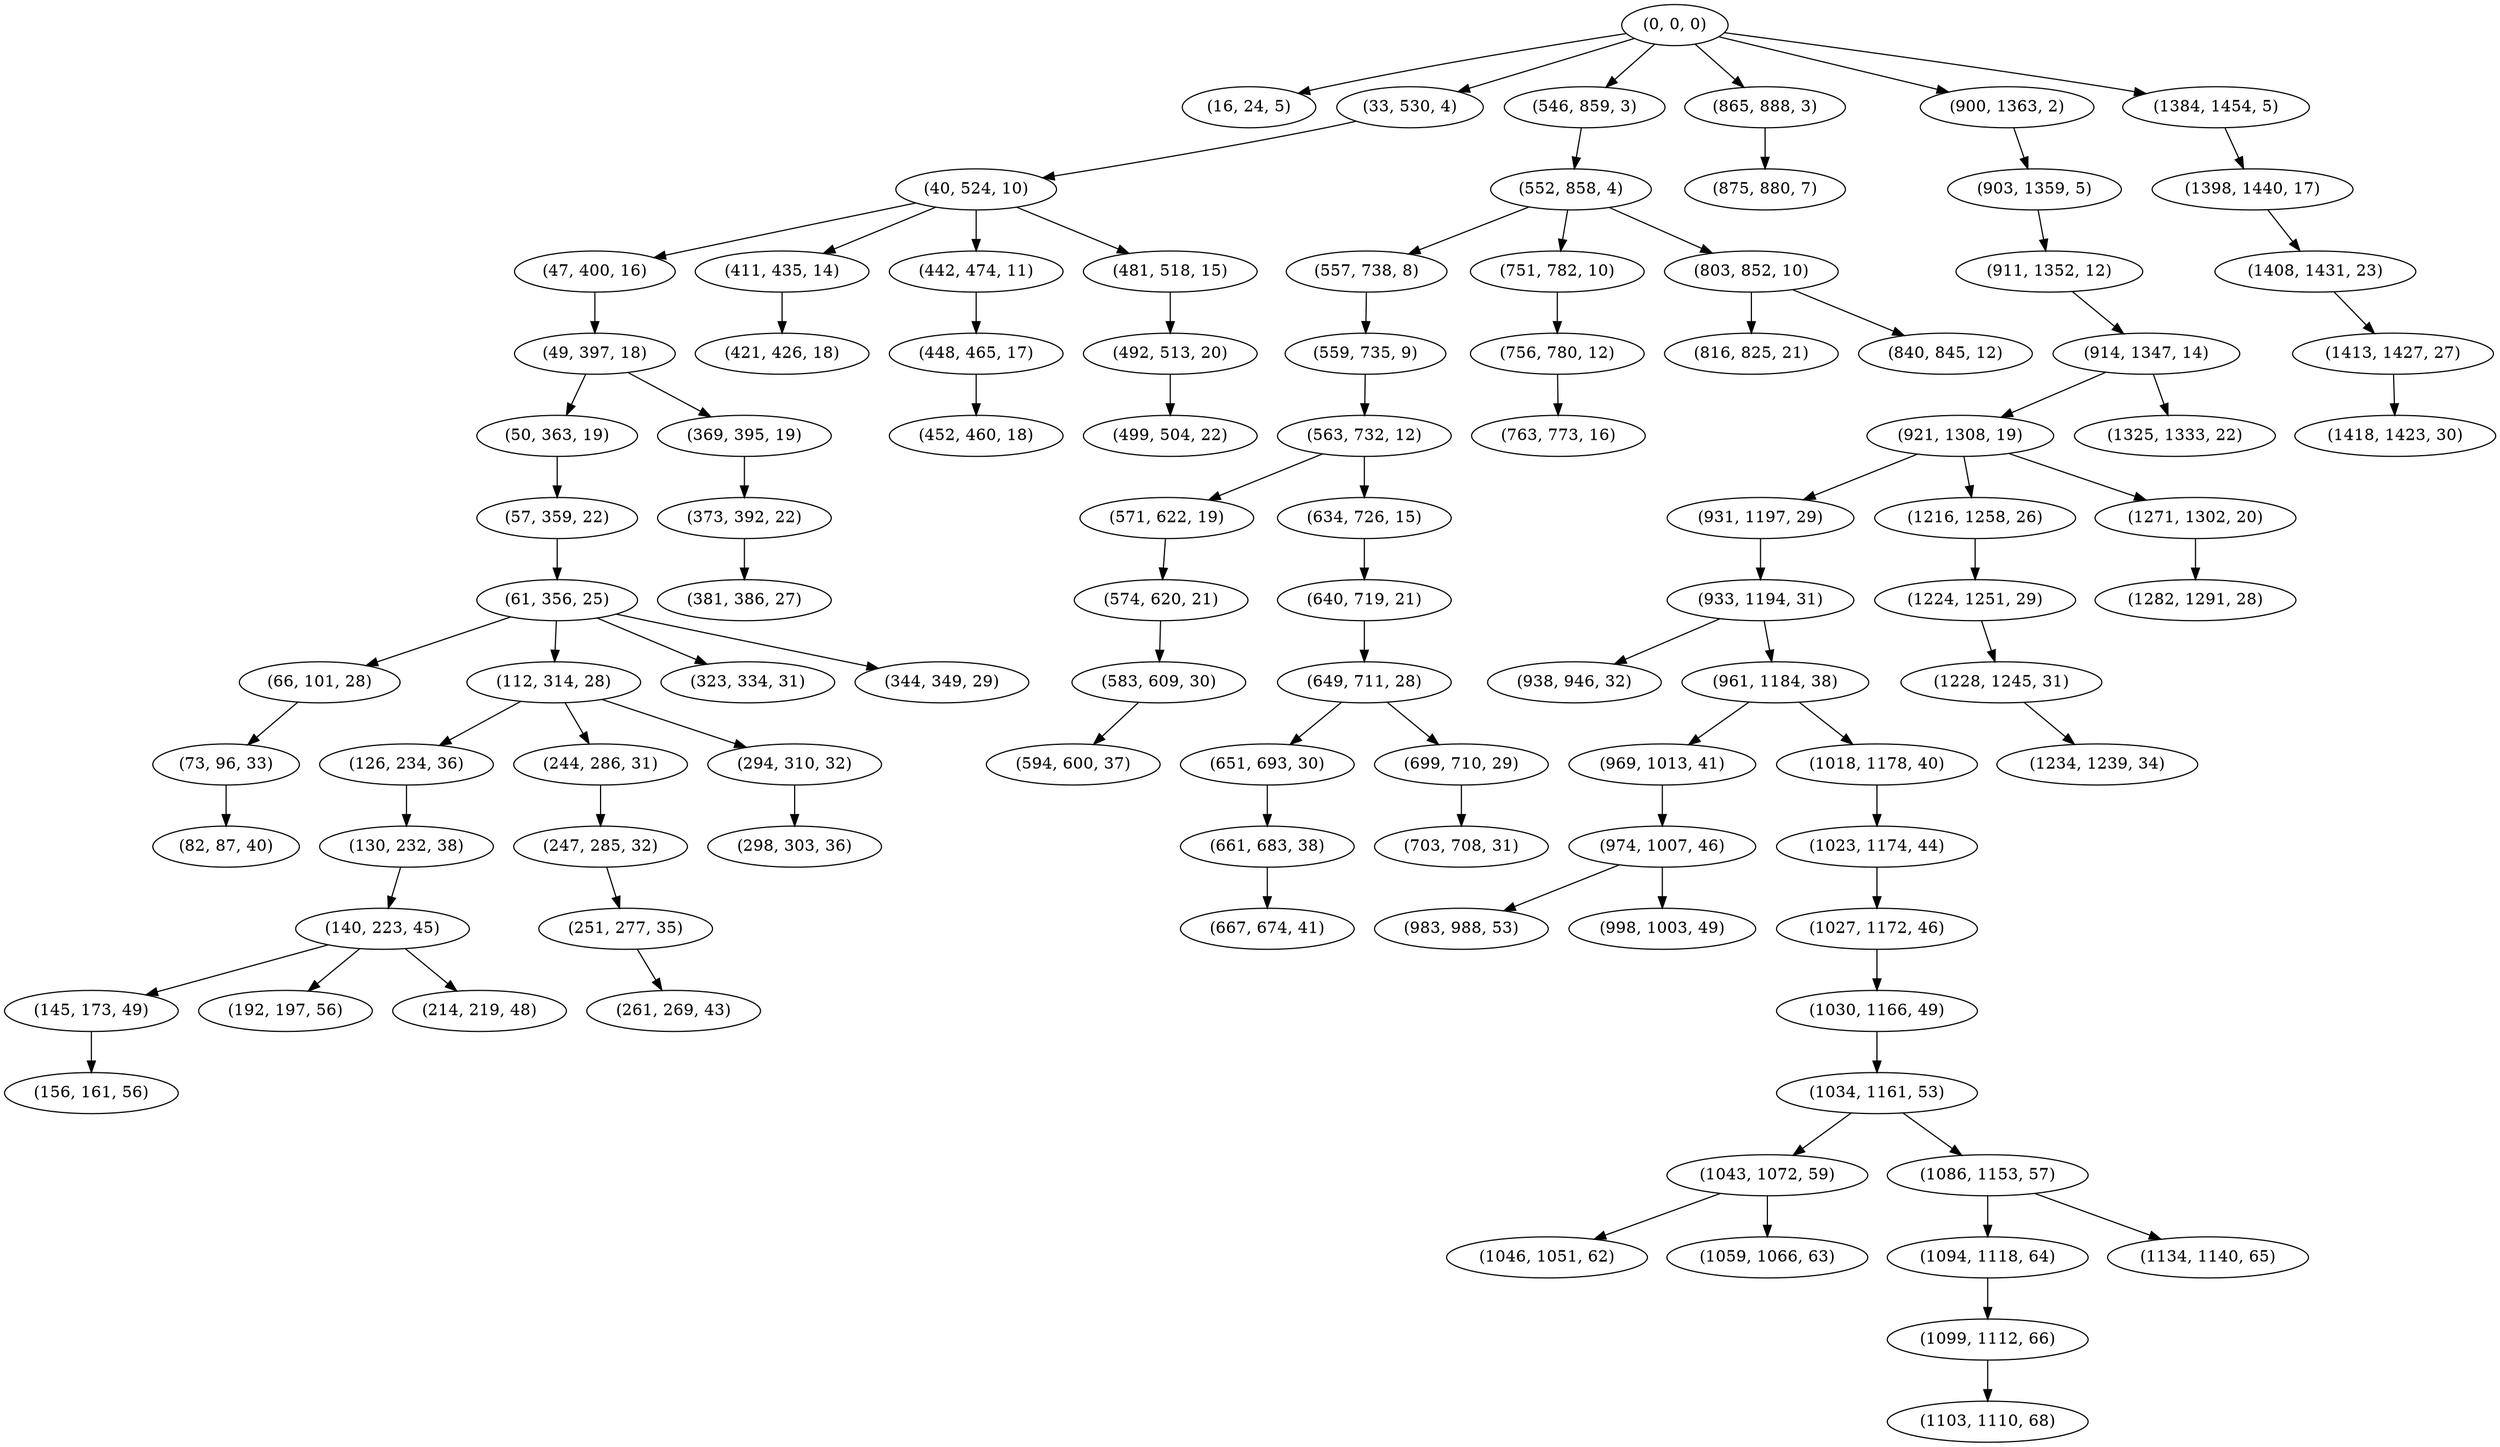 digraph tree {
    "(0, 0, 0)";
    "(16, 24, 5)";
    "(33, 530, 4)";
    "(40, 524, 10)";
    "(47, 400, 16)";
    "(49, 397, 18)";
    "(50, 363, 19)";
    "(57, 359, 22)";
    "(61, 356, 25)";
    "(66, 101, 28)";
    "(73, 96, 33)";
    "(82, 87, 40)";
    "(112, 314, 28)";
    "(126, 234, 36)";
    "(130, 232, 38)";
    "(140, 223, 45)";
    "(145, 173, 49)";
    "(156, 161, 56)";
    "(192, 197, 56)";
    "(214, 219, 48)";
    "(244, 286, 31)";
    "(247, 285, 32)";
    "(251, 277, 35)";
    "(261, 269, 43)";
    "(294, 310, 32)";
    "(298, 303, 36)";
    "(323, 334, 31)";
    "(344, 349, 29)";
    "(369, 395, 19)";
    "(373, 392, 22)";
    "(381, 386, 27)";
    "(411, 435, 14)";
    "(421, 426, 18)";
    "(442, 474, 11)";
    "(448, 465, 17)";
    "(452, 460, 18)";
    "(481, 518, 15)";
    "(492, 513, 20)";
    "(499, 504, 22)";
    "(546, 859, 3)";
    "(552, 858, 4)";
    "(557, 738, 8)";
    "(559, 735, 9)";
    "(563, 732, 12)";
    "(571, 622, 19)";
    "(574, 620, 21)";
    "(583, 609, 30)";
    "(594, 600, 37)";
    "(634, 726, 15)";
    "(640, 719, 21)";
    "(649, 711, 28)";
    "(651, 693, 30)";
    "(661, 683, 38)";
    "(667, 674, 41)";
    "(699, 710, 29)";
    "(703, 708, 31)";
    "(751, 782, 10)";
    "(756, 780, 12)";
    "(763, 773, 16)";
    "(803, 852, 10)";
    "(816, 825, 21)";
    "(840, 845, 12)";
    "(865, 888, 3)";
    "(875, 880, 7)";
    "(900, 1363, 2)";
    "(903, 1359, 5)";
    "(911, 1352, 12)";
    "(914, 1347, 14)";
    "(921, 1308, 19)";
    "(931, 1197, 29)";
    "(933, 1194, 31)";
    "(938, 946, 32)";
    "(961, 1184, 38)";
    "(969, 1013, 41)";
    "(974, 1007, 46)";
    "(983, 988, 53)";
    "(998, 1003, 49)";
    "(1018, 1178, 40)";
    "(1023, 1174, 44)";
    "(1027, 1172, 46)";
    "(1030, 1166, 49)";
    "(1034, 1161, 53)";
    "(1043, 1072, 59)";
    "(1046, 1051, 62)";
    "(1059, 1066, 63)";
    "(1086, 1153, 57)";
    "(1094, 1118, 64)";
    "(1099, 1112, 66)";
    "(1103, 1110, 68)";
    "(1134, 1140, 65)";
    "(1216, 1258, 26)";
    "(1224, 1251, 29)";
    "(1228, 1245, 31)";
    "(1234, 1239, 34)";
    "(1271, 1302, 20)";
    "(1282, 1291, 28)";
    "(1325, 1333, 22)";
    "(1384, 1454, 5)";
    "(1398, 1440, 17)";
    "(1408, 1431, 23)";
    "(1413, 1427, 27)";
    "(1418, 1423, 30)";
    "(0, 0, 0)" -> "(16, 24, 5)";
    "(0, 0, 0)" -> "(33, 530, 4)";
    "(0, 0, 0)" -> "(546, 859, 3)";
    "(0, 0, 0)" -> "(865, 888, 3)";
    "(0, 0, 0)" -> "(900, 1363, 2)";
    "(0, 0, 0)" -> "(1384, 1454, 5)";
    "(33, 530, 4)" -> "(40, 524, 10)";
    "(40, 524, 10)" -> "(47, 400, 16)";
    "(40, 524, 10)" -> "(411, 435, 14)";
    "(40, 524, 10)" -> "(442, 474, 11)";
    "(40, 524, 10)" -> "(481, 518, 15)";
    "(47, 400, 16)" -> "(49, 397, 18)";
    "(49, 397, 18)" -> "(50, 363, 19)";
    "(49, 397, 18)" -> "(369, 395, 19)";
    "(50, 363, 19)" -> "(57, 359, 22)";
    "(57, 359, 22)" -> "(61, 356, 25)";
    "(61, 356, 25)" -> "(66, 101, 28)";
    "(61, 356, 25)" -> "(112, 314, 28)";
    "(61, 356, 25)" -> "(323, 334, 31)";
    "(61, 356, 25)" -> "(344, 349, 29)";
    "(66, 101, 28)" -> "(73, 96, 33)";
    "(73, 96, 33)" -> "(82, 87, 40)";
    "(112, 314, 28)" -> "(126, 234, 36)";
    "(112, 314, 28)" -> "(244, 286, 31)";
    "(112, 314, 28)" -> "(294, 310, 32)";
    "(126, 234, 36)" -> "(130, 232, 38)";
    "(130, 232, 38)" -> "(140, 223, 45)";
    "(140, 223, 45)" -> "(145, 173, 49)";
    "(140, 223, 45)" -> "(192, 197, 56)";
    "(140, 223, 45)" -> "(214, 219, 48)";
    "(145, 173, 49)" -> "(156, 161, 56)";
    "(244, 286, 31)" -> "(247, 285, 32)";
    "(247, 285, 32)" -> "(251, 277, 35)";
    "(251, 277, 35)" -> "(261, 269, 43)";
    "(294, 310, 32)" -> "(298, 303, 36)";
    "(369, 395, 19)" -> "(373, 392, 22)";
    "(373, 392, 22)" -> "(381, 386, 27)";
    "(411, 435, 14)" -> "(421, 426, 18)";
    "(442, 474, 11)" -> "(448, 465, 17)";
    "(448, 465, 17)" -> "(452, 460, 18)";
    "(481, 518, 15)" -> "(492, 513, 20)";
    "(492, 513, 20)" -> "(499, 504, 22)";
    "(546, 859, 3)" -> "(552, 858, 4)";
    "(552, 858, 4)" -> "(557, 738, 8)";
    "(552, 858, 4)" -> "(751, 782, 10)";
    "(552, 858, 4)" -> "(803, 852, 10)";
    "(557, 738, 8)" -> "(559, 735, 9)";
    "(559, 735, 9)" -> "(563, 732, 12)";
    "(563, 732, 12)" -> "(571, 622, 19)";
    "(563, 732, 12)" -> "(634, 726, 15)";
    "(571, 622, 19)" -> "(574, 620, 21)";
    "(574, 620, 21)" -> "(583, 609, 30)";
    "(583, 609, 30)" -> "(594, 600, 37)";
    "(634, 726, 15)" -> "(640, 719, 21)";
    "(640, 719, 21)" -> "(649, 711, 28)";
    "(649, 711, 28)" -> "(651, 693, 30)";
    "(649, 711, 28)" -> "(699, 710, 29)";
    "(651, 693, 30)" -> "(661, 683, 38)";
    "(661, 683, 38)" -> "(667, 674, 41)";
    "(699, 710, 29)" -> "(703, 708, 31)";
    "(751, 782, 10)" -> "(756, 780, 12)";
    "(756, 780, 12)" -> "(763, 773, 16)";
    "(803, 852, 10)" -> "(816, 825, 21)";
    "(803, 852, 10)" -> "(840, 845, 12)";
    "(865, 888, 3)" -> "(875, 880, 7)";
    "(900, 1363, 2)" -> "(903, 1359, 5)";
    "(903, 1359, 5)" -> "(911, 1352, 12)";
    "(911, 1352, 12)" -> "(914, 1347, 14)";
    "(914, 1347, 14)" -> "(921, 1308, 19)";
    "(914, 1347, 14)" -> "(1325, 1333, 22)";
    "(921, 1308, 19)" -> "(931, 1197, 29)";
    "(921, 1308, 19)" -> "(1216, 1258, 26)";
    "(921, 1308, 19)" -> "(1271, 1302, 20)";
    "(931, 1197, 29)" -> "(933, 1194, 31)";
    "(933, 1194, 31)" -> "(938, 946, 32)";
    "(933, 1194, 31)" -> "(961, 1184, 38)";
    "(961, 1184, 38)" -> "(969, 1013, 41)";
    "(961, 1184, 38)" -> "(1018, 1178, 40)";
    "(969, 1013, 41)" -> "(974, 1007, 46)";
    "(974, 1007, 46)" -> "(983, 988, 53)";
    "(974, 1007, 46)" -> "(998, 1003, 49)";
    "(1018, 1178, 40)" -> "(1023, 1174, 44)";
    "(1023, 1174, 44)" -> "(1027, 1172, 46)";
    "(1027, 1172, 46)" -> "(1030, 1166, 49)";
    "(1030, 1166, 49)" -> "(1034, 1161, 53)";
    "(1034, 1161, 53)" -> "(1043, 1072, 59)";
    "(1034, 1161, 53)" -> "(1086, 1153, 57)";
    "(1043, 1072, 59)" -> "(1046, 1051, 62)";
    "(1043, 1072, 59)" -> "(1059, 1066, 63)";
    "(1086, 1153, 57)" -> "(1094, 1118, 64)";
    "(1086, 1153, 57)" -> "(1134, 1140, 65)";
    "(1094, 1118, 64)" -> "(1099, 1112, 66)";
    "(1099, 1112, 66)" -> "(1103, 1110, 68)";
    "(1216, 1258, 26)" -> "(1224, 1251, 29)";
    "(1224, 1251, 29)" -> "(1228, 1245, 31)";
    "(1228, 1245, 31)" -> "(1234, 1239, 34)";
    "(1271, 1302, 20)" -> "(1282, 1291, 28)";
    "(1384, 1454, 5)" -> "(1398, 1440, 17)";
    "(1398, 1440, 17)" -> "(1408, 1431, 23)";
    "(1408, 1431, 23)" -> "(1413, 1427, 27)";
    "(1413, 1427, 27)" -> "(1418, 1423, 30)";
}
